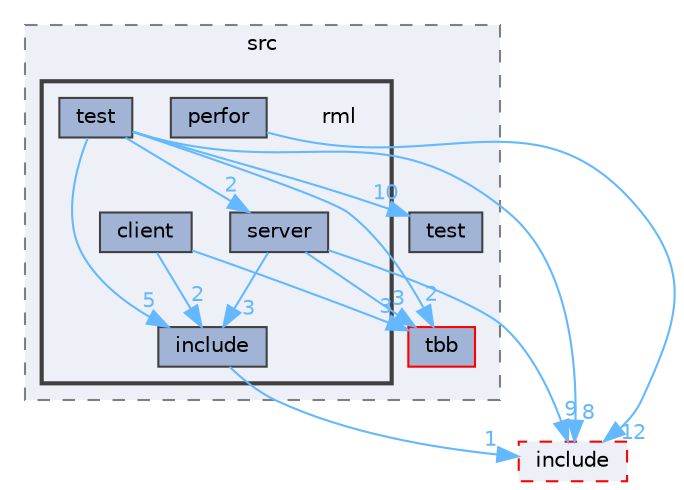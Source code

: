 digraph "external/taskflow/3rd-party/tbb/src/rml"
{
 // LATEX_PDF_SIZE
  bgcolor="transparent";
  edge [fontname=Helvetica,fontsize=10,labelfontname=Helvetica,labelfontsize=10];
  node [fontname=Helvetica,fontsize=10,shape=box,height=0.2,width=0.4];
  compound=true
  subgraph clusterdir_14d61c6423156606d31604b4ad442164 {
    graph [ bgcolor="#edf0f7", pencolor="grey50", label="src", fontname=Helvetica,fontsize=10 style="filled,dashed", URL="dir_14d61c6423156606d31604b4ad442164.html",tooltip=""]
  dir_6aae80996ac383cede5aa4d905dd8f6e [label="tbb", fillcolor="#a2b4d6", color="red", style="filled", URL="dir_6aae80996ac383cede5aa4d905dd8f6e.html",tooltip=""];
  dir_dfe7b5219b737471bba70c6f8af9e86a [label="test", fillcolor="#a2b4d6", color="grey25", style="filled", URL="dir_dfe7b5219b737471bba70c6f8af9e86a.html",tooltip=""];
  subgraph clusterdir_8ac49ca18f778db29134adb9fcac139c {
    graph [ bgcolor="#edf0f7", pencolor="grey25", label="", fontname=Helvetica,fontsize=10 style="filled,bold", URL="dir_8ac49ca18f778db29134adb9fcac139c.html",tooltip=""]
    dir_8ac49ca18f778db29134adb9fcac139c [shape=plaintext, label="rml"];
  dir_ccf18d59918e65e55313720119177f06 [label="client", fillcolor="#a2b4d6", color="grey25", style="filled", URL="dir_ccf18d59918e65e55313720119177f06.html",tooltip=""];
  dir_da6f3b916282bef378bbd38df93f7094 [label="include", fillcolor="#a2b4d6", color="grey25", style="filled", URL="dir_da6f3b916282bef378bbd38df93f7094.html",tooltip=""];
  dir_c299d021cae415ed473aeddbaf1debec [label="perfor", fillcolor="#a2b4d6", color="grey25", style="filled", URL="dir_c299d021cae415ed473aeddbaf1debec.html",tooltip=""];
  dir_9579a4be1aa6c5522bada8b156c39b5b [label="server", fillcolor="#a2b4d6", color="grey25", style="filled", URL="dir_9579a4be1aa6c5522bada8b156c39b5b.html",tooltip=""];
  dir_70796ea006dc92cd9aa1487cc890fb2f [label="test", fillcolor="#a2b4d6", color="grey25", style="filled", URL="dir_70796ea006dc92cd9aa1487cc890fb2f.html",tooltip=""];
  }
  }
  dir_9a108c806b4257aefe6c62ce1f799fad [label="include", fillcolor="#edf0f7", color="red", style="filled,dashed", URL="dir_9a108c806b4257aefe6c62ce1f799fad.html",tooltip=""];
  dir_ccf18d59918e65e55313720119177f06->dir_6aae80996ac383cede5aa4d905dd8f6e [headlabel="3", labeldistance=1.5 headhref="dir_000127_000825.html" href="dir_000127_000825.html" color="steelblue1" fontcolor="steelblue1"];
  dir_ccf18d59918e65e55313720119177f06->dir_da6f3b916282bef378bbd38df93f7094 [headlabel="2", labeldistance=1.5 headhref="dir_000127_000390.html" href="dir_000127_000390.html" color="steelblue1" fontcolor="steelblue1"];
  dir_da6f3b916282bef378bbd38df93f7094->dir_9a108c806b4257aefe6c62ce1f799fad [headlabel="1", labeldistance=1.5 headhref="dir_000390_000389.html" href="dir_000390_000389.html" color="steelblue1" fontcolor="steelblue1"];
  dir_c299d021cae415ed473aeddbaf1debec->dir_9a108c806b4257aefe6c62ce1f799fad [headlabel="12", labeldistance=1.5 headhref="dir_000546_000389.html" href="dir_000546_000389.html" color="steelblue1" fontcolor="steelblue1"];
  dir_9579a4be1aa6c5522bada8b156c39b5b->dir_6aae80996ac383cede5aa4d905dd8f6e [headlabel="3", labeldistance=1.5 headhref="dir_000650_000825.html" href="dir_000650_000825.html" color="steelblue1" fontcolor="steelblue1"];
  dir_9579a4be1aa6c5522bada8b156c39b5b->dir_9a108c806b4257aefe6c62ce1f799fad [headlabel="9", labeldistance=1.5 headhref="dir_000650_000389.html" href="dir_000650_000389.html" color="steelblue1" fontcolor="steelblue1"];
  dir_9579a4be1aa6c5522bada8b156c39b5b->dir_da6f3b916282bef378bbd38df93f7094 [headlabel="3", labeldistance=1.5 headhref="dir_000650_000390.html" href="dir_000650_000390.html" color="steelblue1" fontcolor="steelblue1"];
  dir_70796ea006dc92cd9aa1487cc890fb2f->dir_6aae80996ac383cede5aa4d905dd8f6e [headlabel="2", labeldistance=1.5 headhref="dir_000841_000825.html" href="dir_000841_000825.html" color="steelblue1" fontcolor="steelblue1"];
  dir_70796ea006dc92cd9aa1487cc890fb2f->dir_9579a4be1aa6c5522bada8b156c39b5b [headlabel="2", labeldistance=1.5 headhref="dir_000841_000650.html" href="dir_000841_000650.html" color="steelblue1" fontcolor="steelblue1"];
  dir_70796ea006dc92cd9aa1487cc890fb2f->dir_9a108c806b4257aefe6c62ce1f799fad [headlabel="8", labeldistance=1.5 headhref="dir_000841_000389.html" href="dir_000841_000389.html" color="steelblue1" fontcolor="steelblue1"];
  dir_70796ea006dc92cd9aa1487cc890fb2f->dir_da6f3b916282bef378bbd38df93f7094 [headlabel="5", labeldistance=1.5 headhref="dir_000841_000390.html" href="dir_000841_000390.html" color="steelblue1" fontcolor="steelblue1"];
  dir_70796ea006dc92cd9aa1487cc890fb2f->dir_dfe7b5219b737471bba70c6f8af9e86a [headlabel="10", labeldistance=1.5 headhref="dir_000841_000842.html" href="dir_000841_000842.html" color="steelblue1" fontcolor="steelblue1"];
}
